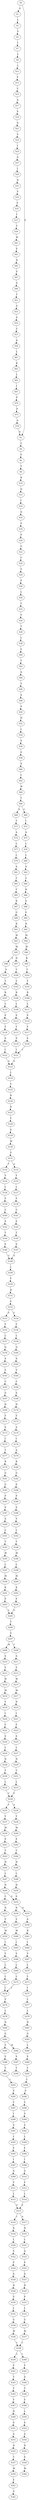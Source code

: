 strict digraph  {
	S0 -> S1 [ label = S ];
	S0 -> S2 [ label = D ];
	S1 -> S3 [ label = L ];
	S2 -> S4 [ label = C ];
	S3 -> S5 [ label = V ];
	S4 -> S6 [ label = F ];
	S5 -> S7 [ label = I ];
	S6 -> S8 [ label = Y ];
	S7 -> S9 [ label = L ];
	S8 -> S10 [ label = H ];
	S9 -> S11 [ label = L ];
	S10 -> S12 [ label = Q ];
	S11 -> S13 [ label = F ];
	S12 -> S14 [ label = I ];
	S13 -> S15 [ label = C ];
	S14 -> S16 [ label = Q ];
	S15 -> S17 [ label = G ];
	S16 -> S18 [ label = S ];
	S17 -> S19 [ label = S ];
	S18 -> S20 [ label = P ];
	S19 -> S21 [ label = G ];
	S20 -> S22 [ label = G ];
	S21 -> S23 [ label = V ];
	S22 -> S24 [ label = C ];
	S23 -> S25 [ label = I ];
	S24 -> S26 [ label = Y ];
	S25 -> S27 [ label = G ];
	S26 -> S28 [ label = P ];
	S27 -> S29 [ label = I ];
	S28 -> S30 [ label = L ];
	S29 -> S31 [ label = N ];
	S30 -> S32 [ label = C ];
	S31 -> S33 [ label = V ];
	S32 -> S34 [ label = F ];
	S33 -> S35 [ label = F ];
	S34 -> S36 [ label = T ];
	S35 -> S37 [ label = I ];
	S36 -> S38 [ label = L ];
	S37 -> S39 [ label = V ];
	S38 -> S40 [ label = S ];
	S39 -> S41 [ label = M ];
	S40 -> S42 [ label = T ];
	S41 -> S43 [ label = E ];
	S42 -> S44 [ label = Q ];
	S43 -> S45 [ label = N ];
	S44 -> S46 [ label = V ];
	S45 -> S47 [ label = V ];
	S46 -> S48 [ label = A ];
	S47 -> S49 [ label = S ];
	S48 -> S50 [ label = S ];
	S49 -> S51 [ label = T ];
	S50 -> S52 [ label = H ];
	S51 -> S53 [ label = G ];
	S52 -> S54 [ label = L ];
	S53 -> S55 [ label = A ];
	S54 -> S56 [ label = S ];
	S55 -> S57 [ label = C ];
	S56 -> S58 [ label = G ];
	S57 -> S59 [ label = A ];
	S58 -> S60 [ label = S ];
	S59 -> S61 [ label = L ];
	S60 -> S62 [ label = L ];
	S61 -> S63 [ label = K ];
	S62 -> S64 [ label = W ];
	S63 -> S65 [ label = L ];
	S64 -> S66 [ label = T ];
	S65 -> S67 [ label = I ];
	S66 -> S68 [ label = S ];
	S66 -> S69 [ label = G ];
	S67 -> S70 [ label = P ];
	S68 -> S71 [ label = T ];
	S69 -> S72 [ label = I ];
	S70 -> S73 [ label = P ];
	S71 -> S74 [ label = A ];
	S72 -> S75 [ label = A ];
	S73 -> S76 [ label = A ];
	S74 -> S77 [ label = L ];
	S75 -> S78 [ label = L ];
	S76 -> S2 [ label = D ];
	S77 -> S79 [ label = L ];
	S78 -> S80 [ label = L ];
	S79 -> S81 [ label = A ];
	S80 -> S82 [ label = A ];
	S81 -> S83 [ label = C ];
	S82 -> S84 [ label = C ];
	S83 -> S85 [ label = T ];
	S84 -> S86 [ label = R ];
	S85 -> S87 [ label = R ];
	S86 -> S88 [ label = S ];
	S87 -> S89 [ label = G ];
	S88 -> S90 [ label = G ];
	S89 -> S91 [ label = R ];
	S90 -> S92 [ label = N ];
	S91 -> S93 [ label = M ];
	S92 -> S94 [ label = M ];
	S93 -> S95 [ label = M ];
	S94 -> S96 [ label = M ];
	S95 -> S97 [ label = N ];
	S95 -> S98 [ label = S ];
	S96 -> S99 [ label = R ];
	S97 -> S100 [ label = T ];
	S98 -> S101 [ label = S ];
	S99 -> S102 [ label = T ];
	S100 -> S103 [ label = Y ];
	S101 -> S104 [ label = Y ];
	S102 -> S105 [ label = Y ];
	S103 -> S106 [ label = R ];
	S104 -> S107 [ label = R ];
	S105 -> S108 [ label = R ];
	S106 -> S109 [ label = L ];
	S107 -> S110 [ label = L ];
	S108 -> S111 [ label = L ];
	S109 -> S112 [ label = P ];
	S110 -> S113 [ label = P ];
	S111 -> S114 [ label = P ];
	S112 -> S115 [ label = Y ];
	S113 -> S116 [ label = Y ];
	S114 -> S117 [ label = Y ];
	S115 -> S118 [ label = S ];
	S116 -> S119 [ label = S ];
	S117 -> S120 [ label = S ];
	S118 -> S121 [ label = I ];
	S119 -> S122 [ label = I ];
	S120 -> S121 [ label = I ];
	S121 -> S123 [ label = A ];
	S122 -> S123 [ label = A ];
	S123 -> S124 [ label = L ];
	S124 -> S125 [ label = Y ];
	S125 -> S126 [ label = R ];
	S126 -> S127 [ label = D ];
	S127 -> S128 [ label = Y ];
	S128 -> S129 [ label = S ];
	S129 -> S130 [ label = M ];
	S130 -> S131 [ label = V ];
	S131 -> S132 [ label = T ];
	S131 -> S133 [ label = A ];
	S132 -> S134 [ label = Y ];
	S133 -> S135 [ label = Y ];
	S134 -> S136 [ label = L ];
	S135 -> S137 [ label = L ];
	S136 -> S138 [ label = F ];
	S137 -> S139 [ label = F ];
	S138 -> S140 [ label = C ];
	S139 -> S141 [ label = C ];
	S140 -> S142 [ label = E ];
	S141 -> S143 [ label = E ];
	S142 -> S144 [ label = T ];
	S143 -> S145 [ label = T ];
	S144 -> S146 [ label = S ];
	S145 -> S147 [ label = S ];
	S146 -> S148 [ label = G ];
	S147 -> S148 [ label = G ];
	S148 -> S149 [ label = L ];
	S149 -> S150 [ label = F ];
	S150 -> S151 [ label = H ];
	S151 -> S152 [ label = F ];
	S152 -> S153 [ label = S ];
	S152 -> S154 [ label = F ];
	S153 -> S155 [ label = Y ];
	S154 -> S156 [ label = Y ];
	S155 -> S157 [ label = L ];
	S156 -> S158 [ label = L ];
	S157 -> S159 [ label = Q ];
	S158 -> S160 [ label = Q ];
	S159 -> S161 [ label = A ];
	S160 -> S162 [ label = A ];
	S161 -> S163 [ label = V ];
	S162 -> S164 [ label = V ];
	S163 -> S165 [ label = C ];
	S164 -> S166 [ label = C ];
	S165 -> S167 [ label = G ];
	S166 -> S168 [ label = S ];
	S167 -> S169 [ label = H ];
	S168 -> S170 [ label = H ];
	S169 -> S171 [ label = F ];
	S170 -> S172 [ label = F ];
	S171 -> S173 [ label = S ];
	S172 -> S174 [ label = S ];
	S173 -> S175 [ label = I ];
	S174 -> S176 [ label = I ];
	S175 -> S177 [ label = T ];
	S176 -> S178 [ label = A ];
	S177 -> S179 [ label = R ];
	S178 -> S180 [ label = R ];
	S179 -> S181 [ label = G ];
	S180 -> S182 [ label = G ];
	S181 -> S183 [ label = G ];
	S182 -> S184 [ label = S ];
	S183 -> S185 [ label = P ];
	S184 -> S186 [ label = P ];
	S185 -> S187 [ label = S ];
	S186 -> S188 [ label = S ];
	S187 -> S189 [ label = A ];
	S188 -> S190 [ label = V ];
	S189 -> S191 [ label = L ];
	S190 -> S192 [ label = L ];
	S191 -> S193 [ label = T ];
	S192 -> S194 [ label = T ];
	S193 -> S195 [ label = M ];
	S194 -> S196 [ label = M ];
	S195 -> S197 [ label = L ];
	S196 -> S198 [ label = L ];
	S197 -> S199 [ label = M ];
	S198 -> S200 [ label = M ];
	S199 -> S201 [ label = K ];
	S200 -> S202 [ label = K ];
	S201 -> S203 [ label = P ];
	S202 -> S204 [ label = P ];
	S203 -> S205 [ label = V ];
	S204 -> S205 [ label = V ];
	S205 -> S206 [ label = T ];
	S206 -> S207 [ label = V ];
	S207 -> S208 [ label = M ];
	S207 -> S209 [ label = T ];
	S208 -> S210 [ label = S ];
	S209 -> S211 [ label = S ];
	S210 -> S212 [ label = F ];
	S211 -> S213 [ label = F ];
	S212 -> S214 [ label = W ];
	S213 -> S215 [ label = W ];
	S214 -> S216 [ label = M ];
	S215 -> S217 [ label = M ];
	S216 -> S218 [ label = Y ];
	S217 -> S219 [ label = D ];
	S218 -> S220 [ label = I ];
	S219 -> S221 [ label = I ];
	S220 -> S222 [ label = F ];
	S221 -> S223 [ label = F ];
	S222 -> S224 [ label = S ];
	S223 -> S225 [ label = S ];
	S224 -> S226 [ label = L ];
	S225 -> S227 [ label = L ];
	S226 -> S228 [ label = N ];
	S227 -> S229 [ label = N ];
	S228 -> S230 [ label = T ];
	S229 -> S231 [ label = T ];
	S230 -> S232 [ label = L ];
	S231 -> S233 [ label = L ];
	S232 -> S234 [ label = F ];
	S233 -> S234 [ label = F ];
	S234 -> S235 [ label = Y ];
	S234 -> S236 [ label = S ];
	S235 -> S237 [ label = Y ];
	S236 -> S238 [ label = Y ];
	S237 -> S239 [ label = M ];
	S238 -> S240 [ label = M ];
	S239 -> S241 [ label = P ];
	S240 -> S242 [ label = P ];
	S241 -> S243 [ label = T ];
	S242 -> S244 [ label = T ];
	S243 -> S245 [ label = H ];
	S244 -> S246 [ label = H ];
	S245 -> S247 [ label = L ];
	S246 -> S248 [ label = L ];
	S247 -> S249 [ label = H ];
	S248 -> S250 [ label = H ];
	S249 -> S251 [ label = C ];
	S249 -> S252 [ label = S ];
	S250 -> S252 [ label = S ];
	S251 -> S253 [ label = N ];
	S252 -> S254 [ label = N ];
	S252 -> S255 [ label = D ];
	S253 -> S256 [ label = V ];
	S254 -> S257 [ label = V ];
	S255 -> S258 [ label = A ];
	S256 -> S259 [ label = M ];
	S257 -> S260 [ label = M ];
	S258 -> S261 [ label = R ];
	S259 -> S262 [ label = I ];
	S260 -> S263 [ label = I ];
	S261 -> S264 [ label = I ];
	S262 -> S265 [ label = V ];
	S263 -> S266 [ label = V ];
	S264 -> S267 [ label = V ];
	S265 -> S268 [ label = L ];
	S266 -> S269 [ label = L ];
	S267 -> S270 [ label = L ];
	S268 -> S271 [ label = L ];
	S269 -> S272 [ label = L ];
	S270 -> S273 [ label = L ];
	S271 -> S274 [ label = I ];
	S272 -> S274 [ label = I ];
	S273 -> S275 [ label = I ];
	S274 -> S276 [ label = V ];
	S275 -> S277 [ label = L ];
	S276 -> S278 [ label = L ];
	S277 -> S279 [ label = L ];
	S278 -> S280 [ label = N ];
	S279 -> S281 [ label = N ];
	S280 -> S282 [ label = G ];
	S281 -> S283 [ label = G ];
	S282 -> S284 [ label = M ];
	S282 -> S285 [ label = V ];
	S283 -> S286 [ label = L ];
	S284 -> S287 [ label = V ];
	S285 -> S288 [ label = V ];
	S286 -> S289 [ label = V ];
	S287 -> S290 [ label = T ];
	S288 -> S291 [ label = T ];
	S289 -> S292 [ label = T ];
	S291 -> S293 [ label = L ];
	S292 -> S294 [ label = L ];
	S293 -> S295 [ label = V ];
	S294 -> S296 [ label = V ];
	S295 -> S297 [ label = Y ];
	S296 -> S298 [ label = Y ];
	S297 -> S299 [ label = I ];
	S298 -> S300 [ label = V ];
	S299 -> S301 [ label = V ];
	S300 -> S302 [ label = V ];
	S301 -> S303 [ label = L ];
	S302 -> S304 [ label = L ];
	S303 -> S305 [ label = F ];
	S304 -> S306 [ label = F ];
	S305 -> S307 [ label = I ];
	S306 -> S308 [ label = I ];
	S307 -> S309 [ label = G ];
	S308 -> S310 [ label = G ];
	S309 -> S311 [ label = F ];
	S310 -> S312 [ label = F ];
	S311 -> S313 [ label = L ];
	S312 -> S314 [ label = L ];
	S313 -> S315 [ label = P ];
	S314 -> S315 [ label = P ];
	S315 -> S316 [ label = I ];
	S315 -> S317 [ label = A ];
	S316 -> S318 [ label = D ];
	S317 -> S319 [ label = D ];
	S318 -> S320 [ label = L ];
	S319 -> S321 [ label = L ];
	S320 -> S322 [ label = V ];
	S321 -> S323 [ label = A ];
	S322 -> S324 [ label = P ];
	S323 -> S325 [ label = P ];
	S324 -> S326 [ label = A ];
	S325 -> S327 [ label = A ];
	S326 -> S328 [ label = H ];
	S327 -> S329 [ label = H ];
	S328 -> S330 [ label = P ];
	S329 -> S331 [ label = P ];
	S330 -> S332 [ label = L ];
	S331 -> S333 [ label = L ];
	S332 -> S334 [ label = G ];
	S333 -> S335 [ label = G ];
	S334 -> S336 [ label = M ];
	S335 -> S337 [ label = M ];
	S336 -> S338 [ label = L ];
	S337 -> S338 [ label = L ];
	S338 -> S339 [ label = L ];
	S338 -> S340 [ label = I ];
	S339 -> S341 [ label = F ];
	S340 -> S342 [ label = F ];
	S341 -> S343 [ label = T ];
	S342 -> S344 [ label = A ];
	S343 -> S345 [ label = T ];
	S344 -> S346 [ label = T ];
	S345 -> S347 [ label = V ];
	S346 -> S348 [ label = V ];
	S347 -> S349 [ label = H ];
	S348 -> S350 [ label = L ];
	S349 -> S351 [ label = S ];
	S350 -> S352 [ label = S ];
	S351 -> S353 [ label = A ];
	S352 -> S354 [ label = A ];
	S353 -> S355 [ label = N ];
	S354 -> S356 [ label = N ];
	S355 -> S357 [ label = T ];
	S356 -> S358 [ label = S ];
	S357 -> S359 [ label = M ];
	S358 -> S360 [ label = M ];
	S359 -> S361 [ label = E ];
	S361 -> S362 [ label = G ];
}
